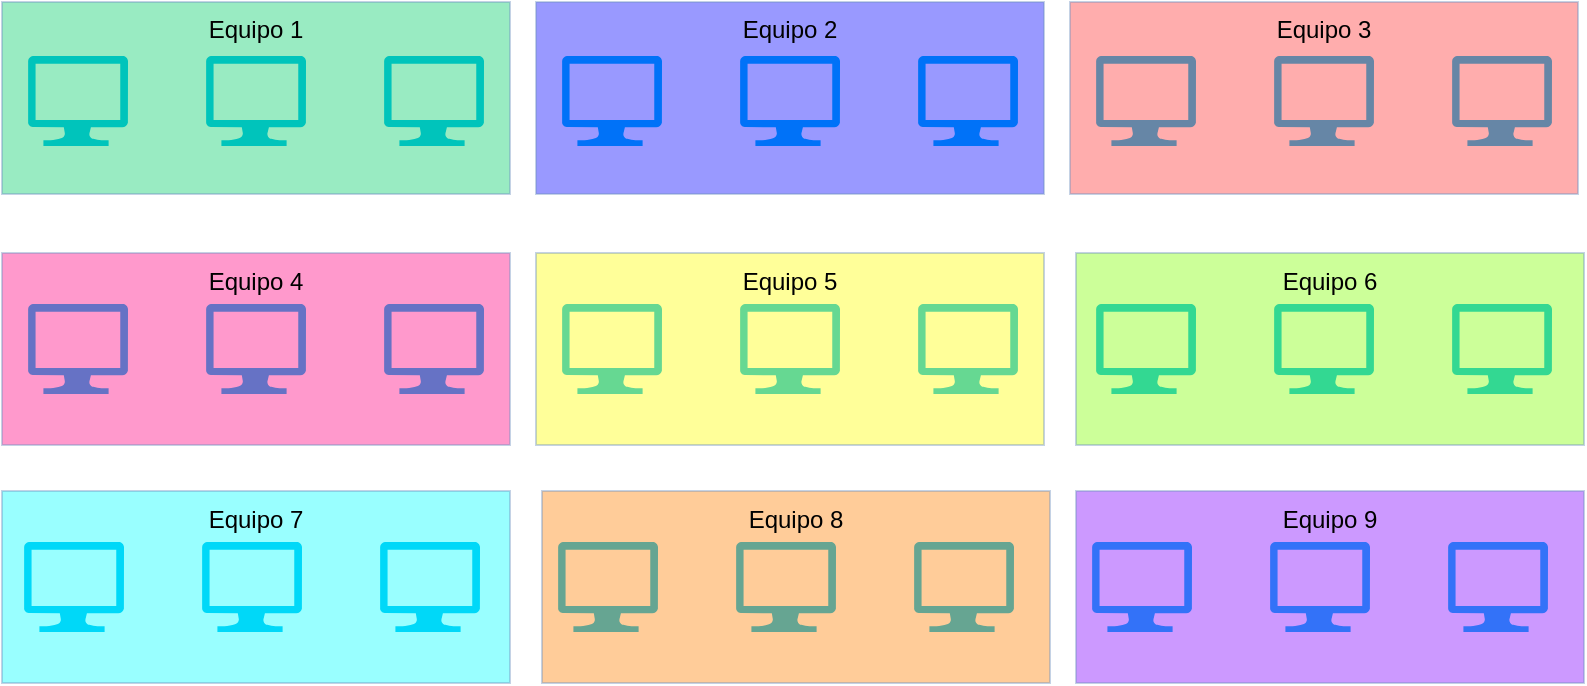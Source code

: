 <mxfile version="27.1.6">
  <diagram name="Page-1" id="hFxnkWMH6C80C6UsPF_a">
    <mxGraphModel dx="934" dy="619" grid="0" gridSize="10" guides="1" tooltips="1" connect="1" arrows="1" fold="1" page="0" pageScale="1" pageWidth="850" pageHeight="1100" math="0" shadow="0">
      <root>
        <mxCell id="0" />
        <mxCell id="1" parent="0" />
        <mxCell id="Wduo-rI9iU1A8Wf9mQqQ-1" value="" style="verticalLabelPosition=bottom;html=1;verticalAlign=top;align=center;strokeColor=none;fillColor=#00BEF2;shape=mxgraph.azure.computer;pointerEvents=1;" parent="1" vertex="1">
          <mxGeometry x="13" y="182" width="50" height="45" as="geometry" />
        </mxCell>
        <mxCell id="Wduo-rI9iU1A8Wf9mQqQ-2" value="" style="verticalLabelPosition=bottom;html=1;verticalAlign=top;align=center;strokeColor=none;fillColor=#00BEF2;shape=mxgraph.azure.computer;pointerEvents=1;" parent="1" vertex="1">
          <mxGeometry x="102" y="182" width="50" height="45" as="geometry" />
        </mxCell>
        <mxCell id="Wduo-rI9iU1A8Wf9mQqQ-3" value="" style="verticalLabelPosition=bottom;html=1;verticalAlign=top;align=center;strokeColor=none;fillColor=#00BEF2;shape=mxgraph.azure.computer;pointerEvents=1;" parent="1" vertex="1">
          <mxGeometry x="191" y="182" width="50" height="45" as="geometry" />
        </mxCell>
        <mxCell id="Wduo-rI9iU1A8Wf9mQqQ-4" value="" style="verticalLabelPosition=bottom;html=1;verticalAlign=top;align=center;strokeColor=none;fillColor=#00BEF2;shape=mxgraph.azure.computer;pointerEvents=1;" parent="1" vertex="1">
          <mxGeometry x="280" y="182" width="50" height="45" as="geometry" />
        </mxCell>
        <mxCell id="Wduo-rI9iU1A8Wf9mQqQ-5" value="" style="verticalLabelPosition=bottom;html=1;verticalAlign=top;align=center;strokeColor=none;fillColor=#00BEF2;shape=mxgraph.azure.computer;pointerEvents=1;" parent="1" vertex="1">
          <mxGeometry x="369" y="182" width="50" height="45" as="geometry" />
        </mxCell>
        <mxCell id="Wduo-rI9iU1A8Wf9mQqQ-6" value="" style="verticalLabelPosition=bottom;html=1;verticalAlign=top;align=center;strokeColor=none;fillColor=#00BEF2;shape=mxgraph.azure.computer;pointerEvents=1;" parent="1" vertex="1">
          <mxGeometry x="458" y="182" width="50" height="45" as="geometry" />
        </mxCell>
        <mxCell id="Wduo-rI9iU1A8Wf9mQqQ-8" value="" style="verticalLabelPosition=bottom;html=1;verticalAlign=top;align=center;strokeColor=none;fillColor=#00BEF2;shape=mxgraph.azure.computer;pointerEvents=1;" parent="1" vertex="1">
          <mxGeometry x="547" y="182" width="50" height="45" as="geometry" />
        </mxCell>
        <mxCell id="Wduo-rI9iU1A8Wf9mQqQ-9" value="" style="verticalLabelPosition=bottom;html=1;verticalAlign=top;align=center;strokeColor=none;fillColor=#00BEF2;shape=mxgraph.azure.computer;pointerEvents=1;" parent="1" vertex="1">
          <mxGeometry x="636" y="182" width="50" height="45" as="geometry" />
        </mxCell>
        <mxCell id="Wduo-rI9iU1A8Wf9mQqQ-10" value="" style="verticalLabelPosition=bottom;html=1;verticalAlign=top;align=center;strokeColor=none;fillColor=#00BEF2;shape=mxgraph.azure.computer;pointerEvents=1;" parent="1" vertex="1">
          <mxGeometry x="725" y="182" width="50" height="45" as="geometry" />
        </mxCell>
        <mxCell id="Wduo-rI9iU1A8Wf9mQqQ-11" value="" style="verticalLabelPosition=bottom;html=1;verticalAlign=top;align=center;strokeColor=none;fillColor=#00BEF2;shape=mxgraph.azure.computer;pointerEvents=1;" parent="1" vertex="1">
          <mxGeometry x="13" y="306" width="50" height="45" as="geometry" />
        </mxCell>
        <mxCell id="Wduo-rI9iU1A8Wf9mQqQ-12" value="" style="verticalLabelPosition=bottom;html=1;verticalAlign=top;align=center;strokeColor=none;fillColor=#00BEF2;shape=mxgraph.azure.computer;pointerEvents=1;" parent="1" vertex="1">
          <mxGeometry x="102" y="306" width="50" height="45" as="geometry" />
        </mxCell>
        <mxCell id="Wduo-rI9iU1A8Wf9mQqQ-13" value="" style="verticalLabelPosition=bottom;html=1;verticalAlign=top;align=center;strokeColor=none;fillColor=#00BEF2;shape=mxgraph.azure.computer;pointerEvents=1;" parent="1" vertex="1">
          <mxGeometry x="191" y="306" width="50" height="45" as="geometry" />
        </mxCell>
        <mxCell id="Wduo-rI9iU1A8Wf9mQqQ-14" value="" style="verticalLabelPosition=bottom;html=1;verticalAlign=top;align=center;strokeColor=none;fillColor=#00BEF2;shape=mxgraph.azure.computer;pointerEvents=1;" parent="1" vertex="1">
          <mxGeometry x="280" y="306" width="50" height="45" as="geometry" />
        </mxCell>
        <mxCell id="Wduo-rI9iU1A8Wf9mQqQ-15" value="" style="verticalLabelPosition=bottom;html=1;verticalAlign=top;align=center;strokeColor=none;fillColor=#00BEF2;shape=mxgraph.azure.computer;pointerEvents=1;" parent="1" vertex="1">
          <mxGeometry x="369" y="306" width="50" height="45" as="geometry" />
        </mxCell>
        <mxCell id="Wduo-rI9iU1A8Wf9mQqQ-16" value="" style="verticalLabelPosition=bottom;html=1;verticalAlign=top;align=center;strokeColor=none;fillColor=#00BEF2;shape=mxgraph.azure.computer;pointerEvents=1;" parent="1" vertex="1">
          <mxGeometry x="458" y="306" width="50" height="45" as="geometry" />
        </mxCell>
        <mxCell id="Wduo-rI9iU1A8Wf9mQqQ-17" value="" style="verticalLabelPosition=bottom;html=1;verticalAlign=top;align=center;strokeColor=none;fillColor=#00BEF2;shape=mxgraph.azure.computer;pointerEvents=1;" parent="1" vertex="1">
          <mxGeometry x="547" y="306" width="50" height="45" as="geometry" />
        </mxCell>
        <mxCell id="Wduo-rI9iU1A8Wf9mQqQ-18" value="" style="verticalLabelPosition=bottom;html=1;verticalAlign=top;align=center;strokeColor=none;fillColor=#00BEF2;shape=mxgraph.azure.computer;pointerEvents=1;" parent="1" vertex="1">
          <mxGeometry x="636" y="306" width="50" height="45" as="geometry" />
        </mxCell>
        <mxCell id="Wduo-rI9iU1A8Wf9mQqQ-19" value="" style="verticalLabelPosition=bottom;html=1;verticalAlign=top;align=center;strokeColor=none;fillColor=#00BEF2;shape=mxgraph.azure.computer;pointerEvents=1;" parent="1" vertex="1">
          <mxGeometry x="725" y="306" width="50" height="45" as="geometry" />
        </mxCell>
        <mxCell id="Wduo-rI9iU1A8Wf9mQqQ-20" value="" style="verticalLabelPosition=bottom;html=1;verticalAlign=top;align=center;strokeColor=none;fillColor=#00BEF2;shape=mxgraph.azure.computer;pointerEvents=1;" parent="1" vertex="1">
          <mxGeometry x="11" y="425" width="50" height="45" as="geometry" />
        </mxCell>
        <mxCell id="Wduo-rI9iU1A8Wf9mQqQ-21" value="" style="verticalLabelPosition=bottom;html=1;verticalAlign=top;align=center;strokeColor=none;fillColor=#00BEF2;shape=mxgraph.azure.computer;pointerEvents=1;" parent="1" vertex="1">
          <mxGeometry x="100" y="425" width="50" height="45" as="geometry" />
        </mxCell>
        <mxCell id="Wduo-rI9iU1A8Wf9mQqQ-22" value="" style="verticalLabelPosition=bottom;html=1;verticalAlign=top;align=center;strokeColor=none;fillColor=#00BEF2;shape=mxgraph.azure.computer;pointerEvents=1;" parent="1" vertex="1">
          <mxGeometry x="189" y="425" width="50" height="45" as="geometry" />
        </mxCell>
        <mxCell id="Wduo-rI9iU1A8Wf9mQqQ-23" value="" style="verticalLabelPosition=bottom;html=1;verticalAlign=top;align=center;strokeColor=none;fillColor=#00BEF2;shape=mxgraph.azure.computer;pointerEvents=1;" parent="1" vertex="1">
          <mxGeometry x="278" y="425" width="50" height="45" as="geometry" />
        </mxCell>
        <mxCell id="Wduo-rI9iU1A8Wf9mQqQ-24" value="" style="verticalLabelPosition=bottom;html=1;verticalAlign=top;align=center;strokeColor=none;fillColor=#00BEF2;shape=mxgraph.azure.computer;pointerEvents=1;" parent="1" vertex="1">
          <mxGeometry x="367" y="425" width="50" height="45" as="geometry" />
        </mxCell>
        <mxCell id="Wduo-rI9iU1A8Wf9mQqQ-25" value="" style="verticalLabelPosition=bottom;html=1;verticalAlign=top;align=center;strokeColor=none;fillColor=#00BEF2;shape=mxgraph.azure.computer;pointerEvents=1;" parent="1" vertex="1">
          <mxGeometry x="456" y="425" width="50" height="45" as="geometry" />
        </mxCell>
        <mxCell id="Wduo-rI9iU1A8Wf9mQqQ-26" value="" style="verticalLabelPosition=bottom;html=1;verticalAlign=top;align=center;strokeColor=none;fillColor=#00BEF2;shape=mxgraph.azure.computer;pointerEvents=1;" parent="1" vertex="1">
          <mxGeometry x="545" y="425" width="50" height="45" as="geometry" />
        </mxCell>
        <mxCell id="Wduo-rI9iU1A8Wf9mQqQ-27" value="" style="verticalLabelPosition=bottom;html=1;verticalAlign=top;align=center;strokeColor=none;fillColor=#00BEF2;shape=mxgraph.azure.computer;pointerEvents=1;" parent="1" vertex="1">
          <mxGeometry x="634" y="425" width="50" height="45" as="geometry" />
        </mxCell>
        <mxCell id="Wduo-rI9iU1A8Wf9mQqQ-28" value="" style="verticalLabelPosition=bottom;html=1;verticalAlign=top;align=center;strokeColor=none;fillColor=#00BEF2;shape=mxgraph.azure.computer;pointerEvents=1;" parent="1" vertex="1">
          <mxGeometry x="723" y="425" width="50" height="45" as="geometry" />
        </mxCell>
        <mxCell id="Wduo-rI9iU1A8Wf9mQqQ-29" value="Equipo 1" style="rounded=0;whiteSpace=wrap;html=1;fillColor=#00CC66;strokeColor=#6c8ebf;opacity=40;verticalAlign=top;" parent="1" vertex="1">
          <mxGeometry y="155" width="254" height="96" as="geometry" />
        </mxCell>
        <mxCell id="Wduo-rI9iU1A8Wf9mQqQ-30" value="Equipo 2" style="rounded=0;whiteSpace=wrap;html=1;fillColor=#0000FF;strokeColor=#6c8ebf;opacity=40;verticalAlign=top;" parent="1" vertex="1">
          <mxGeometry x="267" y="155" width="254" height="96" as="geometry" />
        </mxCell>
        <mxCell id="Wduo-rI9iU1A8Wf9mQqQ-31" value="Equipo 3" style="rounded=0;whiteSpace=wrap;html=1;fillColor=#FF3333;strokeColor=#6c8ebf;opacity=40;verticalAlign=top;" parent="1" vertex="1">
          <mxGeometry x="534" y="155" width="254" height="96" as="geometry" />
        </mxCell>
        <mxCell id="Wduo-rI9iU1A8Wf9mQqQ-32" value="Equipo 4" style="rounded=0;whiteSpace=wrap;html=1;fillColor=#FF0080;strokeColor=#6c8ebf;opacity=40;verticalAlign=top;" parent="1" vertex="1">
          <mxGeometry y="280.5" width="254" height="96" as="geometry" />
        </mxCell>
        <mxCell id="Wduo-rI9iU1A8Wf9mQqQ-33" value="Equipo 5" style="rounded=0;whiteSpace=wrap;html=1;fillColor=#FFFF00;strokeColor=#6c8ebf;opacity=40;verticalAlign=top;" parent="1" vertex="1">
          <mxGeometry x="267" y="280.5" width="254" height="96" as="geometry" />
        </mxCell>
        <mxCell id="Wduo-rI9iU1A8Wf9mQqQ-34" value="Equipo 6" style="rounded=0;whiteSpace=wrap;html=1;fillColor=#80FF00;strokeColor=#6c8ebf;opacity=40;verticalAlign=top;" parent="1" vertex="1">
          <mxGeometry x="537" y="280.5" width="254" height="96" as="geometry" />
        </mxCell>
        <mxCell id="Wduo-rI9iU1A8Wf9mQqQ-35" value="Equipo 7" style="rounded=0;whiteSpace=wrap;html=1;fillColor=#00FFFF;strokeColor=#6c8ebf;opacity=40;verticalAlign=top;" parent="1" vertex="1">
          <mxGeometry y="399.5" width="254" height="96" as="geometry" />
        </mxCell>
        <mxCell id="Wduo-rI9iU1A8Wf9mQqQ-36" value="Equipo 8" style="rounded=0;whiteSpace=wrap;html=1;fillColor=#FF8000;strokeColor=#6c8ebf;opacity=40;verticalAlign=top;" parent="1" vertex="1">
          <mxGeometry x="270" y="399.5" width="254" height="96" as="geometry" />
        </mxCell>
        <mxCell id="Wduo-rI9iU1A8Wf9mQqQ-37" value="Equipo 9" style="rounded=0;whiteSpace=wrap;html=1;fillColor=#7F00FF;strokeColor=#6c8ebf;opacity=40;verticalAlign=top;" parent="1" vertex="1">
          <mxGeometry x="537" y="399.5" width="254" height="96" as="geometry" />
        </mxCell>
      </root>
    </mxGraphModel>
  </diagram>
</mxfile>
